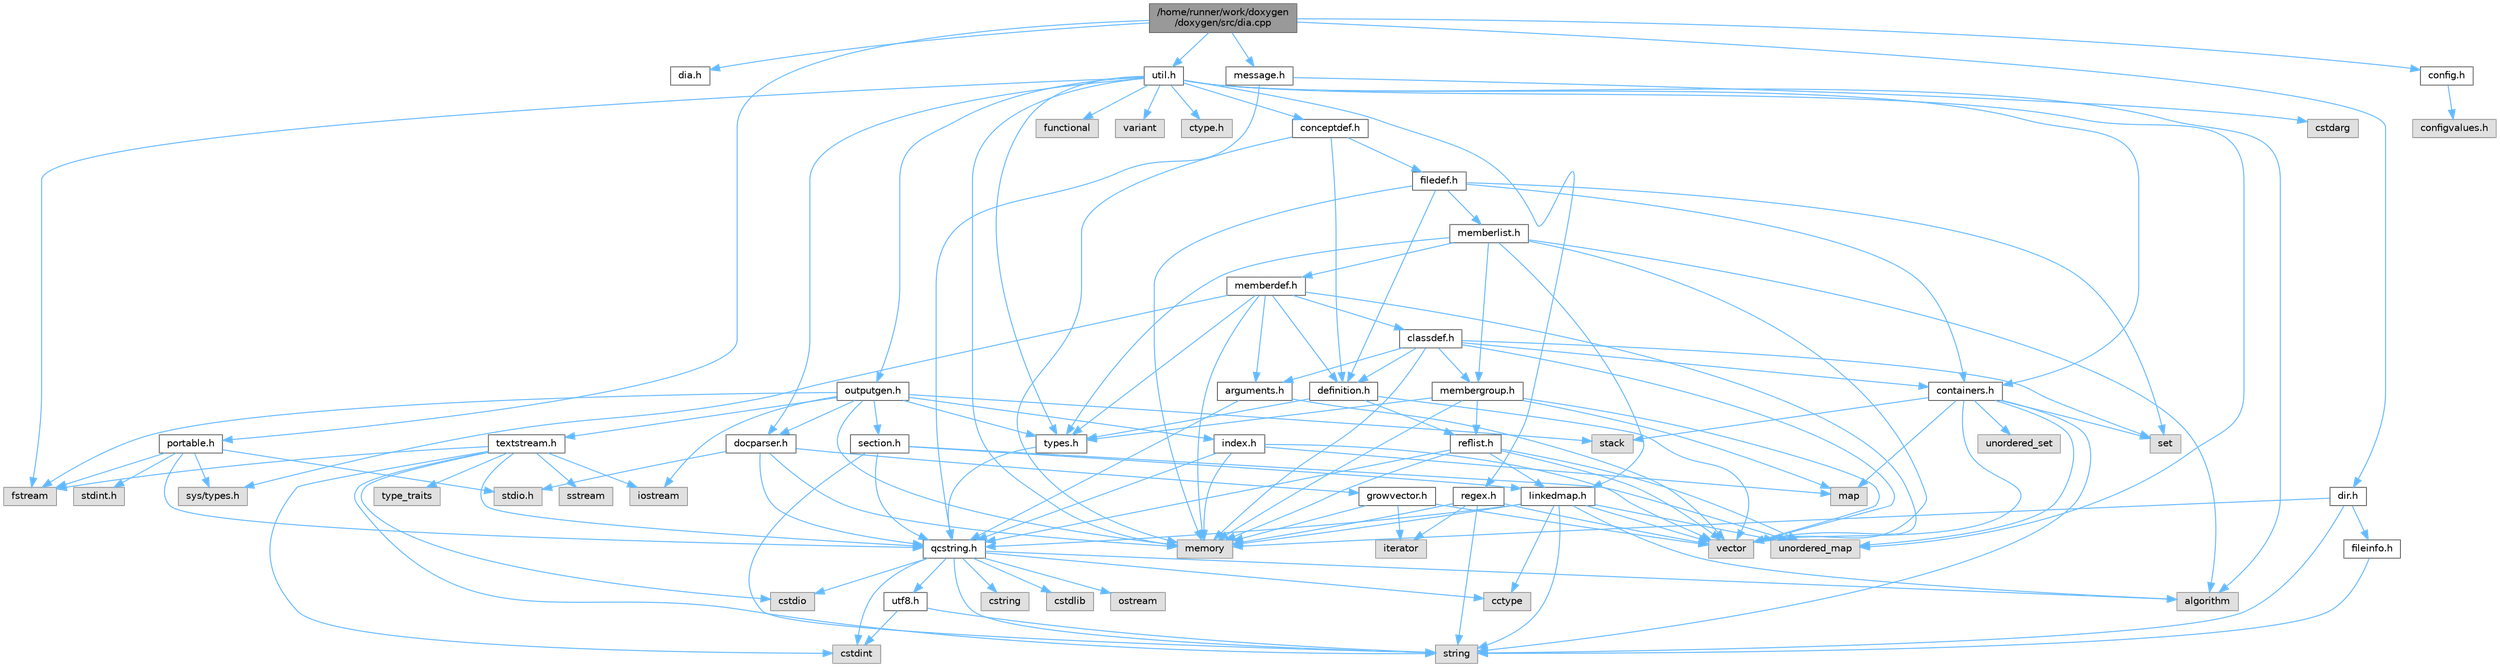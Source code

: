 digraph "/home/runner/work/doxygen/doxygen/src/dia.cpp"
{
 // INTERACTIVE_SVG=YES
 // LATEX_PDF_SIZE
  bgcolor="transparent";
  edge [fontname=Helvetica,fontsize=10,labelfontname=Helvetica,labelfontsize=10];
  node [fontname=Helvetica,fontsize=10,shape=box,height=0.2,width=0.4];
  Node1 [id="Node000001",label="/home/runner/work/doxygen\l/doxygen/src/dia.cpp",height=0.2,width=0.4,color="gray40", fillcolor="grey60", style="filled", fontcolor="black"];
  Node1 -> Node2 [id="edge1_Node000001_Node000002",color="steelblue1",style="solid"];
  Node2 [id="Node000002",label="dia.h",height=0.2,width=0.4,color="grey40", fillcolor="white", style="filled",URL="$da/d49/dia_8h.html",tooltip=" "];
  Node1 -> Node3 [id="edge2_Node000001_Node000003",color="steelblue1",style="solid"];
  Node3 [id="Node000003",label="portable.h",height=0.2,width=0.4,color="grey40", fillcolor="white", style="filled",URL="$d2/de2/portable_8h.html",tooltip="Portable versions of functions that are platform dependent."];
  Node3 -> Node4 [id="edge3_Node000003_Node000004",color="steelblue1",style="solid"];
  Node4 [id="Node000004",label="stdio.h",height=0.2,width=0.4,color="grey60", fillcolor="#E0E0E0", style="filled"];
  Node3 -> Node5 [id="edge4_Node000003_Node000005",color="steelblue1",style="solid"];
  Node5 [id="Node000005",label="sys/types.h",height=0.2,width=0.4,color="grey60", fillcolor="#E0E0E0", style="filled"];
  Node3 -> Node6 [id="edge5_Node000003_Node000006",color="steelblue1",style="solid"];
  Node6 [id="Node000006",label="stdint.h",height=0.2,width=0.4,color="grey60", fillcolor="#E0E0E0", style="filled"];
  Node3 -> Node7 [id="edge6_Node000003_Node000007",color="steelblue1",style="solid"];
  Node7 [id="Node000007",label="fstream",height=0.2,width=0.4,color="grey60", fillcolor="#E0E0E0", style="filled"];
  Node3 -> Node8 [id="edge7_Node000003_Node000008",color="steelblue1",style="solid"];
  Node8 [id="Node000008",label="qcstring.h",height=0.2,width=0.4,color="grey40", fillcolor="white", style="filled",URL="$d7/d5c/qcstring_8h.html",tooltip=" "];
  Node8 -> Node9 [id="edge8_Node000008_Node000009",color="steelblue1",style="solid"];
  Node9 [id="Node000009",label="string",height=0.2,width=0.4,color="grey60", fillcolor="#E0E0E0", style="filled"];
  Node8 -> Node10 [id="edge9_Node000008_Node000010",color="steelblue1",style="solid"];
  Node10 [id="Node000010",label="algorithm",height=0.2,width=0.4,color="grey60", fillcolor="#E0E0E0", style="filled"];
  Node8 -> Node11 [id="edge10_Node000008_Node000011",color="steelblue1",style="solid"];
  Node11 [id="Node000011",label="cctype",height=0.2,width=0.4,color="grey60", fillcolor="#E0E0E0", style="filled"];
  Node8 -> Node12 [id="edge11_Node000008_Node000012",color="steelblue1",style="solid"];
  Node12 [id="Node000012",label="cstring",height=0.2,width=0.4,color="grey60", fillcolor="#E0E0E0", style="filled"];
  Node8 -> Node13 [id="edge12_Node000008_Node000013",color="steelblue1",style="solid"];
  Node13 [id="Node000013",label="cstdio",height=0.2,width=0.4,color="grey60", fillcolor="#E0E0E0", style="filled"];
  Node8 -> Node14 [id="edge13_Node000008_Node000014",color="steelblue1",style="solid"];
  Node14 [id="Node000014",label="cstdlib",height=0.2,width=0.4,color="grey60", fillcolor="#E0E0E0", style="filled"];
  Node8 -> Node15 [id="edge14_Node000008_Node000015",color="steelblue1",style="solid"];
  Node15 [id="Node000015",label="cstdint",height=0.2,width=0.4,color="grey60", fillcolor="#E0E0E0", style="filled"];
  Node8 -> Node16 [id="edge15_Node000008_Node000016",color="steelblue1",style="solid"];
  Node16 [id="Node000016",label="ostream",height=0.2,width=0.4,color="grey60", fillcolor="#E0E0E0", style="filled"];
  Node8 -> Node17 [id="edge16_Node000008_Node000017",color="steelblue1",style="solid"];
  Node17 [id="Node000017",label="utf8.h",height=0.2,width=0.4,color="grey40", fillcolor="white", style="filled",URL="$db/d7c/utf8_8h.html",tooltip="Various UTF8 related helper functions."];
  Node17 -> Node15 [id="edge17_Node000017_Node000015",color="steelblue1",style="solid"];
  Node17 -> Node9 [id="edge18_Node000017_Node000009",color="steelblue1",style="solid"];
  Node1 -> Node18 [id="edge19_Node000001_Node000018",color="steelblue1",style="solid"];
  Node18 [id="Node000018",label="config.h",height=0.2,width=0.4,color="grey40", fillcolor="white", style="filled",URL="$db/d16/config_8h.html",tooltip=" "];
  Node18 -> Node19 [id="edge20_Node000018_Node000019",color="steelblue1",style="solid"];
  Node19 [id="Node000019",label="configvalues.h",height=0.2,width=0.4,color="grey60", fillcolor="#E0E0E0", style="filled"];
  Node1 -> Node20 [id="edge21_Node000001_Node000020",color="steelblue1",style="solid"];
  Node20 [id="Node000020",label="message.h",height=0.2,width=0.4,color="grey40", fillcolor="white", style="filled",URL="$d2/d0d/message_8h.html",tooltip=" "];
  Node20 -> Node21 [id="edge22_Node000020_Node000021",color="steelblue1",style="solid"];
  Node21 [id="Node000021",label="cstdarg",height=0.2,width=0.4,color="grey60", fillcolor="#E0E0E0", style="filled"];
  Node20 -> Node8 [id="edge23_Node000020_Node000008",color="steelblue1",style="solid"];
  Node1 -> Node22 [id="edge24_Node000001_Node000022",color="steelblue1",style="solid"];
  Node22 [id="Node000022",label="util.h",height=0.2,width=0.4,color="grey40", fillcolor="white", style="filled",URL="$d8/d3c/util_8h.html",tooltip="A bunch of utility functions."];
  Node22 -> Node23 [id="edge25_Node000022_Node000023",color="steelblue1",style="solid"];
  Node23 [id="Node000023",label="memory",height=0.2,width=0.4,color="grey60", fillcolor="#E0E0E0", style="filled"];
  Node22 -> Node24 [id="edge26_Node000022_Node000024",color="steelblue1",style="solid"];
  Node24 [id="Node000024",label="unordered_map",height=0.2,width=0.4,color="grey60", fillcolor="#E0E0E0", style="filled"];
  Node22 -> Node10 [id="edge27_Node000022_Node000010",color="steelblue1",style="solid"];
  Node22 -> Node25 [id="edge28_Node000022_Node000025",color="steelblue1",style="solid"];
  Node25 [id="Node000025",label="functional",height=0.2,width=0.4,color="grey60", fillcolor="#E0E0E0", style="filled"];
  Node22 -> Node7 [id="edge29_Node000022_Node000007",color="steelblue1",style="solid"];
  Node22 -> Node26 [id="edge30_Node000022_Node000026",color="steelblue1",style="solid"];
  Node26 [id="Node000026",label="variant",height=0.2,width=0.4,color="grey60", fillcolor="#E0E0E0", style="filled"];
  Node22 -> Node27 [id="edge31_Node000022_Node000027",color="steelblue1",style="solid"];
  Node27 [id="Node000027",label="ctype.h",height=0.2,width=0.4,color="grey60", fillcolor="#E0E0E0", style="filled"];
  Node22 -> Node28 [id="edge32_Node000022_Node000028",color="steelblue1",style="solid"];
  Node28 [id="Node000028",label="types.h",height=0.2,width=0.4,color="grey40", fillcolor="white", style="filled",URL="$d9/d49/types_8h.html",tooltip="This file contains a number of basic enums and types."];
  Node28 -> Node8 [id="edge33_Node000028_Node000008",color="steelblue1",style="solid"];
  Node22 -> Node29 [id="edge34_Node000022_Node000029",color="steelblue1",style="solid"];
  Node29 [id="Node000029",label="docparser.h",height=0.2,width=0.4,color="grey40", fillcolor="white", style="filled",URL="$de/d9c/docparser_8h.html",tooltip=" "];
  Node29 -> Node4 [id="edge35_Node000029_Node000004",color="steelblue1",style="solid"];
  Node29 -> Node23 [id="edge36_Node000029_Node000023",color="steelblue1",style="solid"];
  Node29 -> Node8 [id="edge37_Node000029_Node000008",color="steelblue1",style="solid"];
  Node29 -> Node30 [id="edge38_Node000029_Node000030",color="steelblue1",style="solid"];
  Node30 [id="Node000030",label="growvector.h",height=0.2,width=0.4,color="grey40", fillcolor="white", style="filled",URL="$d7/d50/growvector_8h.html",tooltip=" "];
  Node30 -> Node31 [id="edge39_Node000030_Node000031",color="steelblue1",style="solid"];
  Node31 [id="Node000031",label="vector",height=0.2,width=0.4,color="grey60", fillcolor="#E0E0E0", style="filled"];
  Node30 -> Node23 [id="edge40_Node000030_Node000023",color="steelblue1",style="solid"];
  Node30 -> Node32 [id="edge41_Node000030_Node000032",color="steelblue1",style="solid"];
  Node32 [id="Node000032",label="iterator",height=0.2,width=0.4,color="grey60", fillcolor="#E0E0E0", style="filled"];
  Node22 -> Node33 [id="edge42_Node000022_Node000033",color="steelblue1",style="solid"];
  Node33 [id="Node000033",label="containers.h",height=0.2,width=0.4,color="grey40", fillcolor="white", style="filled",URL="$d5/d75/containers_8h.html",tooltip=" "];
  Node33 -> Node31 [id="edge43_Node000033_Node000031",color="steelblue1",style="solid"];
  Node33 -> Node9 [id="edge44_Node000033_Node000009",color="steelblue1",style="solid"];
  Node33 -> Node34 [id="edge45_Node000033_Node000034",color="steelblue1",style="solid"];
  Node34 [id="Node000034",label="set",height=0.2,width=0.4,color="grey60", fillcolor="#E0E0E0", style="filled"];
  Node33 -> Node35 [id="edge46_Node000033_Node000035",color="steelblue1",style="solid"];
  Node35 [id="Node000035",label="map",height=0.2,width=0.4,color="grey60", fillcolor="#E0E0E0", style="filled"];
  Node33 -> Node36 [id="edge47_Node000033_Node000036",color="steelblue1",style="solid"];
  Node36 [id="Node000036",label="unordered_set",height=0.2,width=0.4,color="grey60", fillcolor="#E0E0E0", style="filled"];
  Node33 -> Node24 [id="edge48_Node000033_Node000024",color="steelblue1",style="solid"];
  Node33 -> Node37 [id="edge49_Node000033_Node000037",color="steelblue1",style="solid"];
  Node37 [id="Node000037",label="stack",height=0.2,width=0.4,color="grey60", fillcolor="#E0E0E0", style="filled"];
  Node22 -> Node38 [id="edge50_Node000022_Node000038",color="steelblue1",style="solid"];
  Node38 [id="Node000038",label="outputgen.h",height=0.2,width=0.4,color="grey40", fillcolor="white", style="filled",URL="$df/d06/outputgen_8h.html",tooltip=" "];
  Node38 -> Node23 [id="edge51_Node000038_Node000023",color="steelblue1",style="solid"];
  Node38 -> Node37 [id="edge52_Node000038_Node000037",color="steelblue1",style="solid"];
  Node38 -> Node39 [id="edge53_Node000038_Node000039",color="steelblue1",style="solid"];
  Node39 [id="Node000039",label="iostream",height=0.2,width=0.4,color="grey60", fillcolor="#E0E0E0", style="filled"];
  Node38 -> Node7 [id="edge54_Node000038_Node000007",color="steelblue1",style="solid"];
  Node38 -> Node28 [id="edge55_Node000038_Node000028",color="steelblue1",style="solid"];
  Node38 -> Node40 [id="edge56_Node000038_Node000040",color="steelblue1",style="solid"];
  Node40 [id="Node000040",label="index.h",height=0.2,width=0.4,color="grey40", fillcolor="white", style="filled",URL="$d1/db5/index_8h.html",tooltip=" "];
  Node40 -> Node23 [id="edge57_Node000040_Node000023",color="steelblue1",style="solid"];
  Node40 -> Node31 [id="edge58_Node000040_Node000031",color="steelblue1",style="solid"];
  Node40 -> Node35 [id="edge59_Node000040_Node000035",color="steelblue1",style="solid"];
  Node40 -> Node8 [id="edge60_Node000040_Node000008",color="steelblue1",style="solid"];
  Node38 -> Node41 [id="edge61_Node000038_Node000041",color="steelblue1",style="solid"];
  Node41 [id="Node000041",label="section.h",height=0.2,width=0.4,color="grey40", fillcolor="white", style="filled",URL="$d1/d2a/section_8h.html",tooltip=" "];
  Node41 -> Node9 [id="edge62_Node000041_Node000009",color="steelblue1",style="solid"];
  Node41 -> Node24 [id="edge63_Node000041_Node000024",color="steelblue1",style="solid"];
  Node41 -> Node8 [id="edge64_Node000041_Node000008",color="steelblue1",style="solid"];
  Node41 -> Node42 [id="edge65_Node000041_Node000042",color="steelblue1",style="solid"];
  Node42 [id="Node000042",label="linkedmap.h",height=0.2,width=0.4,color="grey40", fillcolor="white", style="filled",URL="$da/de1/linkedmap_8h.html",tooltip=" "];
  Node42 -> Node24 [id="edge66_Node000042_Node000024",color="steelblue1",style="solid"];
  Node42 -> Node31 [id="edge67_Node000042_Node000031",color="steelblue1",style="solid"];
  Node42 -> Node23 [id="edge68_Node000042_Node000023",color="steelblue1",style="solid"];
  Node42 -> Node9 [id="edge69_Node000042_Node000009",color="steelblue1",style="solid"];
  Node42 -> Node10 [id="edge70_Node000042_Node000010",color="steelblue1",style="solid"];
  Node42 -> Node11 [id="edge71_Node000042_Node000011",color="steelblue1",style="solid"];
  Node42 -> Node8 [id="edge72_Node000042_Node000008",color="steelblue1",style="solid"];
  Node38 -> Node43 [id="edge73_Node000038_Node000043",color="steelblue1",style="solid"];
  Node43 [id="Node000043",label="textstream.h",height=0.2,width=0.4,color="grey40", fillcolor="white", style="filled",URL="$d4/d7d/textstream_8h.html",tooltip=" "];
  Node43 -> Node9 [id="edge74_Node000043_Node000009",color="steelblue1",style="solid"];
  Node43 -> Node39 [id="edge75_Node000043_Node000039",color="steelblue1",style="solid"];
  Node43 -> Node44 [id="edge76_Node000043_Node000044",color="steelblue1",style="solid"];
  Node44 [id="Node000044",label="sstream",height=0.2,width=0.4,color="grey60", fillcolor="#E0E0E0", style="filled"];
  Node43 -> Node15 [id="edge77_Node000043_Node000015",color="steelblue1",style="solid"];
  Node43 -> Node13 [id="edge78_Node000043_Node000013",color="steelblue1",style="solid"];
  Node43 -> Node7 [id="edge79_Node000043_Node000007",color="steelblue1",style="solid"];
  Node43 -> Node45 [id="edge80_Node000043_Node000045",color="steelblue1",style="solid"];
  Node45 [id="Node000045",label="type_traits",height=0.2,width=0.4,color="grey60", fillcolor="#E0E0E0", style="filled"];
  Node43 -> Node8 [id="edge81_Node000043_Node000008",color="steelblue1",style="solid"];
  Node38 -> Node29 [id="edge82_Node000038_Node000029",color="steelblue1",style="solid"];
  Node22 -> Node46 [id="edge83_Node000022_Node000046",color="steelblue1",style="solid"];
  Node46 [id="Node000046",label="regex.h",height=0.2,width=0.4,color="grey40", fillcolor="white", style="filled",URL="$d1/d21/regex_8h.html",tooltip=" "];
  Node46 -> Node23 [id="edge84_Node000046_Node000023",color="steelblue1",style="solid"];
  Node46 -> Node9 [id="edge85_Node000046_Node000009",color="steelblue1",style="solid"];
  Node46 -> Node31 [id="edge86_Node000046_Node000031",color="steelblue1",style="solid"];
  Node46 -> Node32 [id="edge87_Node000046_Node000032",color="steelblue1",style="solid"];
  Node22 -> Node47 [id="edge88_Node000022_Node000047",color="steelblue1",style="solid"];
  Node47 [id="Node000047",label="conceptdef.h",height=0.2,width=0.4,color="grey40", fillcolor="white", style="filled",URL="$da/df1/conceptdef_8h.html",tooltip=" "];
  Node47 -> Node23 [id="edge89_Node000047_Node000023",color="steelblue1",style="solid"];
  Node47 -> Node48 [id="edge90_Node000047_Node000048",color="steelblue1",style="solid"];
  Node48 [id="Node000048",label="definition.h",height=0.2,width=0.4,color="grey40", fillcolor="white", style="filled",URL="$df/da1/definition_8h.html",tooltip=" "];
  Node48 -> Node31 [id="edge91_Node000048_Node000031",color="steelblue1",style="solid"];
  Node48 -> Node28 [id="edge92_Node000048_Node000028",color="steelblue1",style="solid"];
  Node48 -> Node49 [id="edge93_Node000048_Node000049",color="steelblue1",style="solid"];
  Node49 [id="Node000049",label="reflist.h",height=0.2,width=0.4,color="grey40", fillcolor="white", style="filled",URL="$d1/d02/reflist_8h.html",tooltip=" "];
  Node49 -> Node31 [id="edge94_Node000049_Node000031",color="steelblue1",style="solid"];
  Node49 -> Node24 [id="edge95_Node000049_Node000024",color="steelblue1",style="solid"];
  Node49 -> Node23 [id="edge96_Node000049_Node000023",color="steelblue1",style="solid"];
  Node49 -> Node8 [id="edge97_Node000049_Node000008",color="steelblue1",style="solid"];
  Node49 -> Node42 [id="edge98_Node000049_Node000042",color="steelblue1",style="solid"];
  Node47 -> Node50 [id="edge99_Node000047_Node000050",color="steelblue1",style="solid"];
  Node50 [id="Node000050",label="filedef.h",height=0.2,width=0.4,color="grey40", fillcolor="white", style="filled",URL="$d4/d3a/filedef_8h.html",tooltip=" "];
  Node50 -> Node23 [id="edge100_Node000050_Node000023",color="steelblue1",style="solid"];
  Node50 -> Node34 [id="edge101_Node000050_Node000034",color="steelblue1",style="solid"];
  Node50 -> Node48 [id="edge102_Node000050_Node000048",color="steelblue1",style="solid"];
  Node50 -> Node51 [id="edge103_Node000050_Node000051",color="steelblue1",style="solid"];
  Node51 [id="Node000051",label="memberlist.h",height=0.2,width=0.4,color="grey40", fillcolor="white", style="filled",URL="$dd/d78/memberlist_8h.html",tooltip=" "];
  Node51 -> Node31 [id="edge104_Node000051_Node000031",color="steelblue1",style="solid"];
  Node51 -> Node10 [id="edge105_Node000051_Node000010",color="steelblue1",style="solid"];
  Node51 -> Node52 [id="edge106_Node000051_Node000052",color="steelblue1",style="solid"];
  Node52 [id="Node000052",label="memberdef.h",height=0.2,width=0.4,color="grey40", fillcolor="white", style="filled",URL="$d4/d46/memberdef_8h.html",tooltip=" "];
  Node52 -> Node31 [id="edge107_Node000052_Node000031",color="steelblue1",style="solid"];
  Node52 -> Node23 [id="edge108_Node000052_Node000023",color="steelblue1",style="solid"];
  Node52 -> Node5 [id="edge109_Node000052_Node000005",color="steelblue1",style="solid"];
  Node52 -> Node28 [id="edge110_Node000052_Node000028",color="steelblue1",style="solid"];
  Node52 -> Node48 [id="edge111_Node000052_Node000048",color="steelblue1",style="solid"];
  Node52 -> Node53 [id="edge112_Node000052_Node000053",color="steelblue1",style="solid"];
  Node53 [id="Node000053",label="arguments.h",height=0.2,width=0.4,color="grey40", fillcolor="white", style="filled",URL="$df/d9b/arguments_8h.html",tooltip=" "];
  Node53 -> Node31 [id="edge113_Node000053_Node000031",color="steelblue1",style="solid"];
  Node53 -> Node8 [id="edge114_Node000053_Node000008",color="steelblue1",style="solid"];
  Node52 -> Node54 [id="edge115_Node000052_Node000054",color="steelblue1",style="solid"];
  Node54 [id="Node000054",label="classdef.h",height=0.2,width=0.4,color="grey40", fillcolor="white", style="filled",URL="$d1/da6/classdef_8h.html",tooltip=" "];
  Node54 -> Node23 [id="edge116_Node000054_Node000023",color="steelblue1",style="solid"];
  Node54 -> Node31 [id="edge117_Node000054_Node000031",color="steelblue1",style="solid"];
  Node54 -> Node34 [id="edge118_Node000054_Node000034",color="steelblue1",style="solid"];
  Node54 -> Node33 [id="edge119_Node000054_Node000033",color="steelblue1",style="solid"];
  Node54 -> Node48 [id="edge120_Node000054_Node000048",color="steelblue1",style="solid"];
  Node54 -> Node53 [id="edge121_Node000054_Node000053",color="steelblue1",style="solid"];
  Node54 -> Node55 [id="edge122_Node000054_Node000055",color="steelblue1",style="solid"];
  Node55 [id="Node000055",label="membergroup.h",height=0.2,width=0.4,color="grey40", fillcolor="white", style="filled",URL="$d9/d11/membergroup_8h.html",tooltip=" "];
  Node55 -> Node31 [id="edge123_Node000055_Node000031",color="steelblue1",style="solid"];
  Node55 -> Node35 [id="edge124_Node000055_Node000035",color="steelblue1",style="solid"];
  Node55 -> Node23 [id="edge125_Node000055_Node000023",color="steelblue1",style="solid"];
  Node55 -> Node28 [id="edge126_Node000055_Node000028",color="steelblue1",style="solid"];
  Node55 -> Node49 [id="edge127_Node000055_Node000049",color="steelblue1",style="solid"];
  Node51 -> Node42 [id="edge128_Node000051_Node000042",color="steelblue1",style="solid"];
  Node51 -> Node28 [id="edge129_Node000051_Node000028",color="steelblue1",style="solid"];
  Node51 -> Node55 [id="edge130_Node000051_Node000055",color="steelblue1",style="solid"];
  Node50 -> Node33 [id="edge131_Node000050_Node000033",color="steelblue1",style="solid"];
  Node1 -> Node56 [id="edge132_Node000001_Node000056",color="steelblue1",style="solid"];
  Node56 [id="Node000056",label="dir.h",height=0.2,width=0.4,color="grey40", fillcolor="white", style="filled",URL="$df/d9c/dir_8h.html",tooltip=" "];
  Node56 -> Node9 [id="edge133_Node000056_Node000009",color="steelblue1",style="solid"];
  Node56 -> Node23 [id="edge134_Node000056_Node000023",color="steelblue1",style="solid"];
  Node56 -> Node57 [id="edge135_Node000056_Node000057",color="steelblue1",style="solid"];
  Node57 [id="Node000057",label="fileinfo.h",height=0.2,width=0.4,color="grey40", fillcolor="white", style="filled",URL="$df/d45/fileinfo_8h.html",tooltip=" "];
  Node57 -> Node9 [id="edge136_Node000057_Node000009",color="steelblue1",style="solid"];
}
